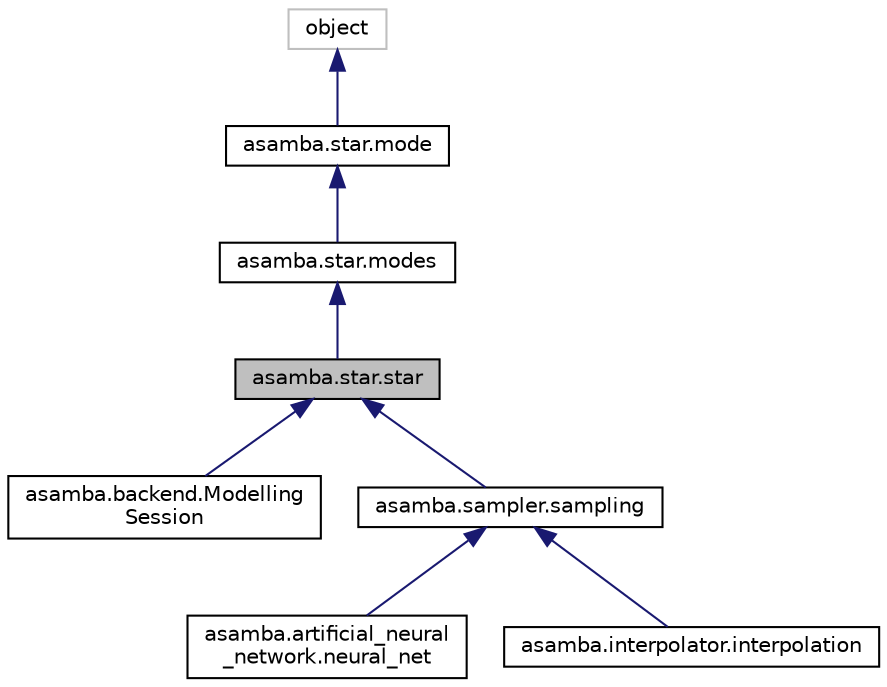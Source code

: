 digraph "asamba.star.star"
{
  edge [fontname="Helvetica",fontsize="10",labelfontname="Helvetica",labelfontsize="10"];
  node [fontname="Helvetica",fontsize="10",shape=record];
  Node0 [label="asamba.star.star",height=0.2,width=0.4,color="black", fillcolor="grey75", style="filled", fontcolor="black"];
  Node1 -> Node0 [dir="back",color="midnightblue",fontsize="10",style="solid",fontname="Helvetica"];
  Node1 [label="asamba.star.modes",height=0.2,width=0.4,color="black", fillcolor="white", style="filled",URL="$classasamba_1_1star_1_1modes.html"];
  Node2 -> Node1 [dir="back",color="midnightblue",fontsize="10",style="solid",fontname="Helvetica"];
  Node2 [label="asamba.star.mode",height=0.2,width=0.4,color="black", fillcolor="white", style="filled",URL="$classasamba_1_1star_1_1mode.html"];
  Node3 -> Node2 [dir="back",color="midnightblue",fontsize="10",style="solid",fontname="Helvetica"];
  Node3 [label="object",height=0.2,width=0.4,color="grey75", fillcolor="white", style="filled"];
  Node0 -> Node4 [dir="back",color="midnightblue",fontsize="10",style="solid",fontname="Helvetica"];
  Node4 [label="asamba.backend.Modelling\lSession",height=0.2,width=0.4,color="black", fillcolor="white", style="filled",URL="$classasamba_1_1backend_1_1_modelling_session.html",tooltip="U S E R - C O N T R O L L E D P A R A M E T E R S : B A C K E N D O B J E C T S T H A T D O T H E R E..."];
  Node0 -> Node5 [dir="back",color="midnightblue",fontsize="10",style="solid",fontname="Helvetica"];
  Node5 [label="asamba.sampler.sampling",height=0.2,width=0.4,color="black", fillcolor="white", style="filled",URL="$classasamba_1_1sampler_1_1sampling.html"];
  Node5 -> Node6 [dir="back",color="midnightblue",fontsize="10",style="solid",fontname="Helvetica"];
  Node6 [label="asamba.artificial_neural\l_network.neural_net",height=0.2,width=0.4,color="black", fillcolor="white", style="filled",URL="$classasamba_1_1artificial__neural__network_1_1neural__net.html"];
  Node5 -> Node7 [dir="back",color="midnightblue",fontsize="10",style="solid",fontname="Helvetica"];
  Node7 [label="asamba.interpolator.interpolation",height=0.2,width=0.4,color="black", fillcolor="white", style="filled",URL="$classasamba_1_1interpolator_1_1interpolation.html"];
}
